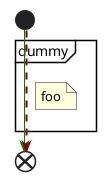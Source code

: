 {
  "sha1": "iaysb07kxy3qebn66zsiohkzwdmaty2",
  "insertion": {
    "when": "2024-06-03T18:59:30.506Z",
    "user": "plantuml@gmail.com"
  }
}
@startuml

start
-[#green;#maroon,dashed]->
partition dummy {
note right
foo
end note
':some activity;
}
end

@enduml
